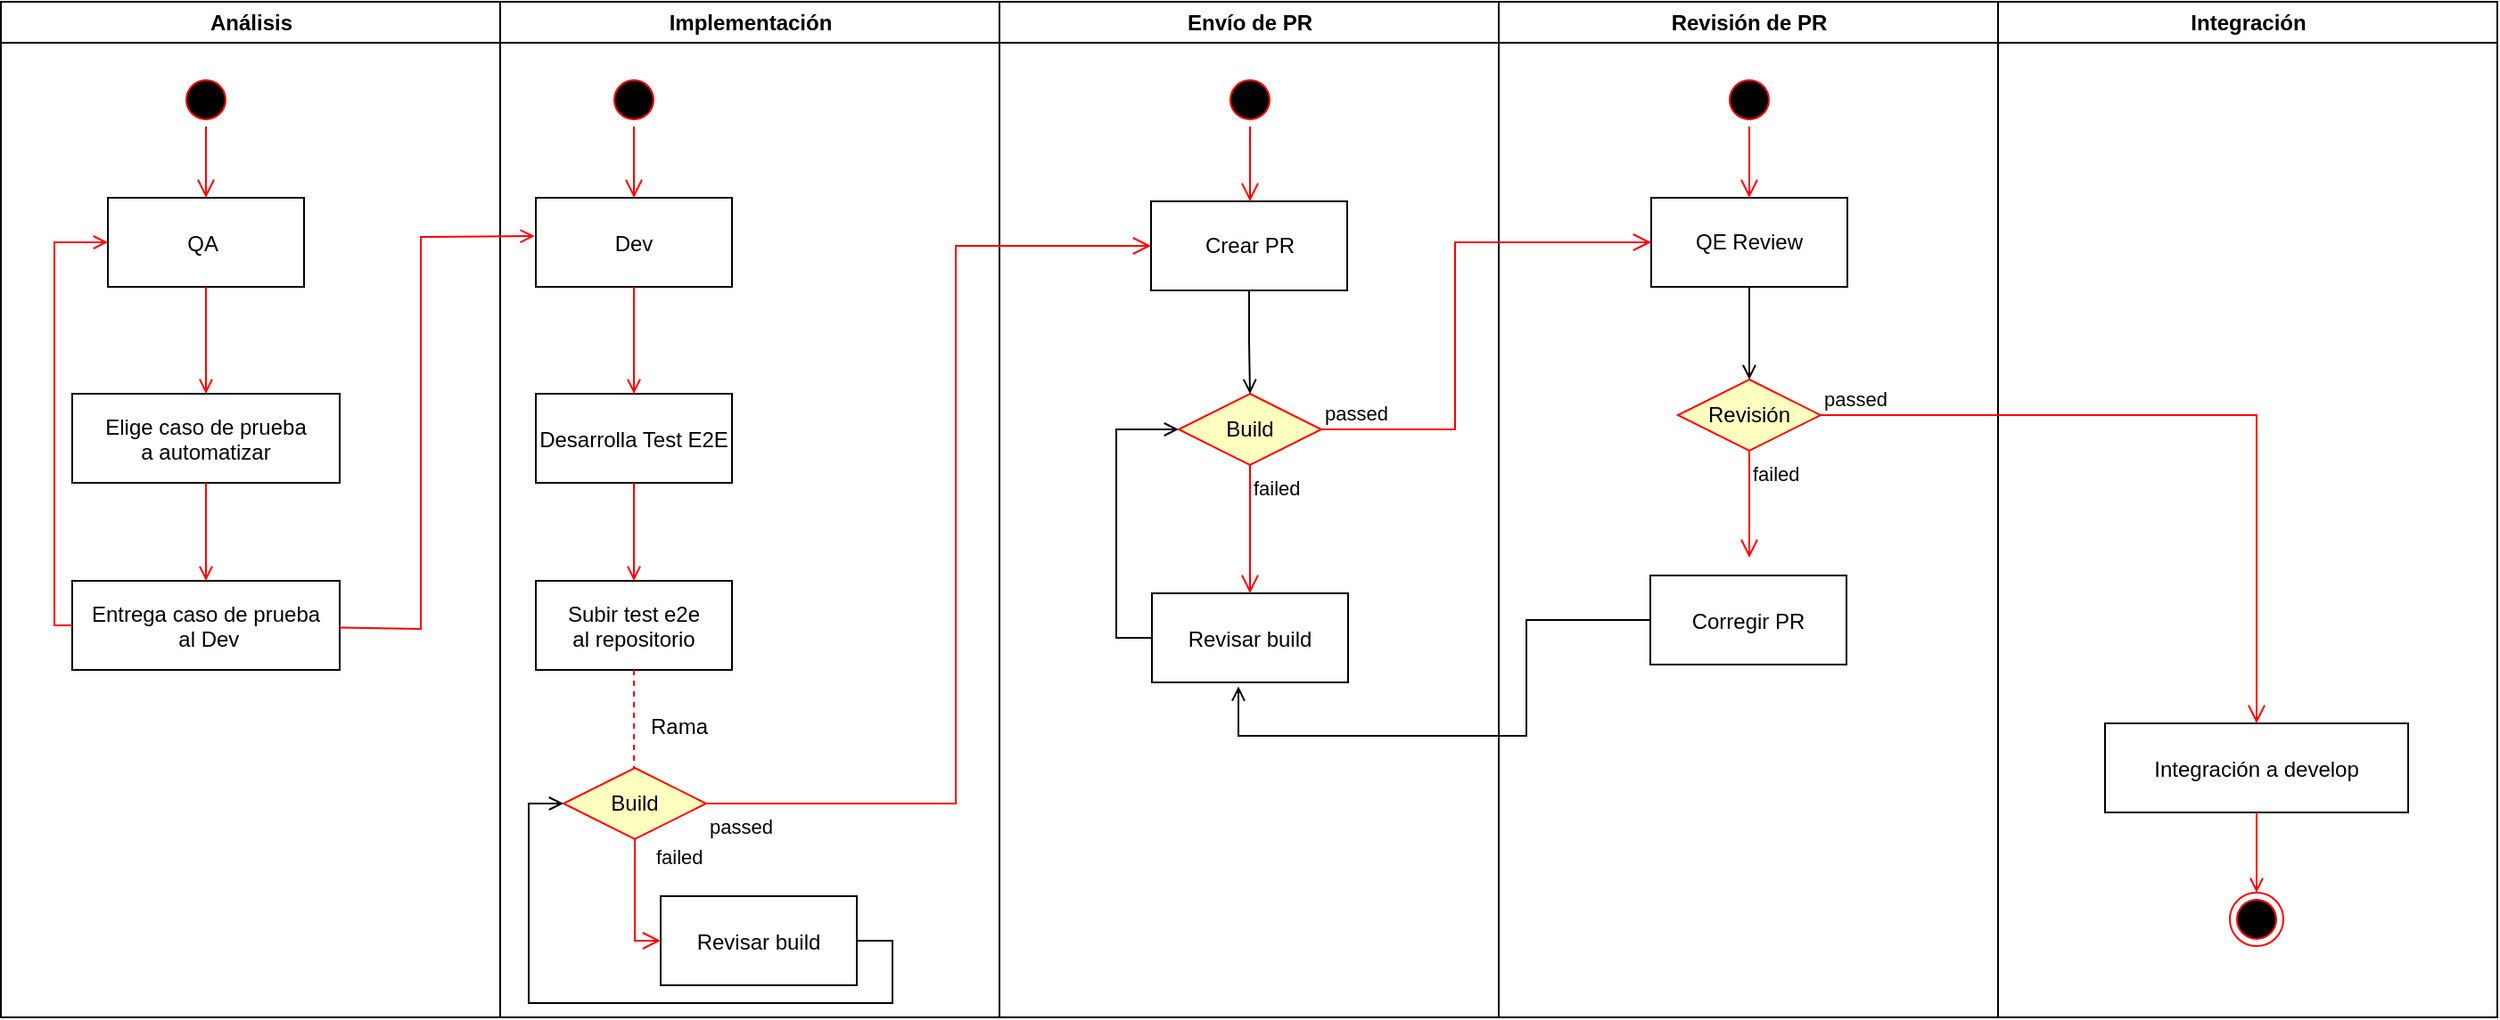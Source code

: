 <mxfile version="26.2.10">
  <diagram name="Page-1" id="e7e014a7-5840-1c2e-5031-d8a46d1fe8dd">
    <mxGraphModel dx="1569" dy="929" grid="1" gridSize="10" guides="1" tooltips="1" connect="1" arrows="1" fold="1" page="1" pageScale="1" pageWidth="1169" pageHeight="826" background="none" math="0" shadow="0">
      <root>
        <mxCell id="0" />
        <mxCell id="1" parent="0" />
        <mxCell id="2" value="Análisis" style="swimlane;whiteSpace=wrap" parent="1" vertex="1">
          <mxGeometry x="164.5" y="128" width="280" height="570" as="geometry" />
        </mxCell>
        <mxCell id="5" value="" style="ellipse;shape=startState;fillColor=#000000;strokeColor=#ff0000;" parent="2" vertex="1">
          <mxGeometry x="100" y="40" width="30" height="30" as="geometry" />
        </mxCell>
        <mxCell id="6" value="" style="edgeStyle=elbowEdgeStyle;elbow=horizontal;verticalAlign=bottom;endArrow=open;endSize=8;strokeColor=#FF0000;endFill=1;rounded=0" parent="2" source="5" target="7" edge="1">
          <mxGeometry x="100" y="40" as="geometry">
            <mxPoint x="115" y="110" as="targetPoint" />
          </mxGeometry>
        </mxCell>
        <mxCell id="7" value="QA " style="" parent="2" vertex="1">
          <mxGeometry x="60" y="110" width="110" height="50" as="geometry" />
        </mxCell>
        <mxCell id="8" value="Elige caso de prueba&#xa;a automatizar" style="" parent="2" vertex="1">
          <mxGeometry x="40" y="220" width="150" height="50" as="geometry" />
        </mxCell>
        <mxCell id="9" value="" style="endArrow=open;strokeColor=#FF0000;endFill=1;rounded=0" parent="2" source="7" target="8" edge="1">
          <mxGeometry relative="1" as="geometry" />
        </mxCell>
        <mxCell id="10" value="Entrega caso de prueba&#xa; al Dev" style="" parent="2" vertex="1">
          <mxGeometry x="40" y="325" width="150" height="50" as="geometry" />
        </mxCell>
        <mxCell id="11" value="" style="endArrow=open;strokeColor=#FF0000;endFill=1;rounded=0" parent="2" source="8" target="10" edge="1">
          <mxGeometry relative="1" as="geometry" />
        </mxCell>
        <mxCell id="12" value="" style="edgeStyle=elbowEdgeStyle;elbow=horizontal;strokeColor=#FF0000;endArrow=open;endFill=1;rounded=0" parent="2" source="10" target="7" edge="1">
          <mxGeometry width="100" height="100" relative="1" as="geometry">
            <mxPoint x="160" y="290" as="sourcePoint" />
            <mxPoint x="260" y="190" as="targetPoint" />
            <Array as="points">
              <mxPoint x="30" y="250" />
            </Array>
          </mxGeometry>
        </mxCell>
        <mxCell id="3" value="Implementación" style="swimlane;whiteSpace=wrap" parent="1" vertex="1">
          <mxGeometry x="444.5" y="128" width="280" height="570" as="geometry" />
        </mxCell>
        <mxCell id="13" value="" style="ellipse;shape=startState;fillColor=#000000;strokeColor=#ff0000;" parent="3" vertex="1">
          <mxGeometry x="60" y="40" width="30" height="30" as="geometry" />
        </mxCell>
        <mxCell id="14" value="" style="edgeStyle=elbowEdgeStyle;elbow=horizontal;verticalAlign=bottom;endArrow=open;endSize=8;strokeColor=#FF0000;endFill=1;rounded=0" parent="3" source="13" target="15" edge="1">
          <mxGeometry x="40" y="20" as="geometry">
            <mxPoint x="55" y="90" as="targetPoint" />
          </mxGeometry>
        </mxCell>
        <mxCell id="15" value="Dev" style="" parent="3" vertex="1">
          <mxGeometry x="20" y="110" width="110" height="50" as="geometry" />
        </mxCell>
        <mxCell id="16" value="Desarrolla Test E2E" style="" parent="3" vertex="1">
          <mxGeometry x="20" y="220" width="110" height="50" as="geometry" />
        </mxCell>
        <mxCell id="17" value="" style="endArrow=open;strokeColor=#FF0000;endFill=1;rounded=0" parent="3" source="15" target="16" edge="1">
          <mxGeometry relative="1" as="geometry" />
        </mxCell>
        <mxCell id="18" value="Subir test e2e&#xa;al repositorio" style="" parent="3" vertex="1">
          <mxGeometry x="20" y="325" width="110" height="50" as="geometry" />
        </mxCell>
        <mxCell id="19" value="" style="endArrow=open;strokeColor=#FF0000;endFill=1;rounded=0" parent="3" source="16" target="18" edge="1">
          <mxGeometry relative="1" as="geometry" />
        </mxCell>
        <mxCell id="32" value="" style="endArrow=none;strokeColor=#FF0000;endFill=0;rounded=0;dashed=1;entryX=0.5;entryY=0;entryDx=0;entryDy=0;" parent="3" source="18" edge="1">
          <mxGeometry relative="1" as="geometry">
            <mxPoint x="75" y="432" as="targetPoint" />
          </mxGeometry>
        </mxCell>
        <mxCell id="yEFjHfxqGUTw6uSsKdyn-57" value="Build" style="rhombus;whiteSpace=wrap;html=1;fontColor=#000000;fillColor=#ffffc0;strokeColor=#ff0000;" vertex="1" parent="3">
          <mxGeometry x="35.5" y="430" width="80" height="40" as="geometry" />
        </mxCell>
        <mxCell id="yEFjHfxqGUTw6uSsKdyn-66" value="Rama" style="text;strokeColor=none;align=center;fillColor=none;html=1;verticalAlign=middle;whiteSpace=wrap;rounded=0;" vertex="1" parent="3">
          <mxGeometry x="70" y="392" width="60" height="30" as="geometry" />
        </mxCell>
        <mxCell id="yEFjHfxqGUTw6uSsKdyn-79" style="edgeStyle=orthogonalEdgeStyle;rounded=0;orthogonalLoop=1;jettySize=auto;html=1;exitX=1;exitY=0.5;exitDx=0;exitDy=0;entryX=0;entryY=0.5;entryDx=0;entryDy=0;endArrow=open;endFill=0;strokeColor=light-dark(#000000,#FF9090);" edge="1" parent="3" source="30" target="yEFjHfxqGUTw6uSsKdyn-57">
          <mxGeometry relative="1" as="geometry">
            <Array as="points">
              <mxPoint x="220" y="527" />
              <mxPoint x="220" y="562" />
              <mxPoint x="16" y="562" />
              <mxPoint x="16" y="450" />
            </Array>
          </mxGeometry>
        </mxCell>
        <mxCell id="30" value="Revisar build" style="" parent="3" vertex="1">
          <mxGeometry x="90" y="502" width="110" height="50" as="geometry" />
        </mxCell>
        <mxCell id="yEFjHfxqGUTw6uSsKdyn-58" value="failed" style="edgeStyle=orthogonalEdgeStyle;html=1;align=left;verticalAlign=bottom;endArrow=open;endSize=8;strokeColor=#ff0000;rounded=0;entryX=0;entryY=0.5;entryDx=0;entryDy=0;" edge="1" source="yEFjHfxqGUTw6uSsKdyn-57" parent="3" target="30">
          <mxGeometry x="-0.463" y="10" relative="1" as="geometry">
            <mxPoint x="65.5" y="542" as="targetPoint" />
            <Array as="points">
              <mxPoint x="76" y="527" />
            </Array>
            <mxPoint as="offset" />
          </mxGeometry>
        </mxCell>
        <mxCell id="4" value="Envío de PR" style="swimlane;whiteSpace=wrap" parent="1" vertex="1">
          <mxGeometry x="724.5" y="128" width="280" height="570" as="geometry" />
        </mxCell>
        <mxCell id="yEFjHfxqGUTw6uSsKdyn-77" style="edgeStyle=orthogonalEdgeStyle;rounded=0;orthogonalLoop=1;jettySize=auto;html=1;exitX=0;exitY=0.5;exitDx=0;exitDy=0;entryX=0;entryY=0.5;entryDx=0;entryDy=0;strokeColor=light-dark(#000000,#FF9090);endArrow=open;endFill=0;" edge="1" parent="4" source="33" target="yEFjHfxqGUTw6uSsKdyn-67">
          <mxGeometry relative="1" as="geometry" />
        </mxCell>
        <mxCell id="33" value="Revisar build" style="" parent="4" vertex="1">
          <mxGeometry x="85.5" y="332" width="110" height="50" as="geometry" />
        </mxCell>
        <mxCell id="yEFjHfxqGUTw6uSsKdyn-78" style="edgeStyle=orthogonalEdgeStyle;rounded=0;orthogonalLoop=1;jettySize=auto;html=1;exitX=0.5;exitY=1;exitDx=0;exitDy=0;entryX=0.5;entryY=0;entryDx=0;entryDy=0;endArrow=open;endFill=0;strokeColor=light-dark(#000000,#FF9090);" edge="1" parent="4" source="yEFjHfxqGUTw6uSsKdyn-63" target="yEFjHfxqGUTw6uSsKdyn-67">
          <mxGeometry relative="1" as="geometry" />
        </mxCell>
        <mxCell id="yEFjHfxqGUTw6uSsKdyn-63" value="Crear PR" style="html=1;whiteSpace=wrap;" vertex="1" parent="4">
          <mxGeometry x="85" y="112" width="110" height="50" as="geometry" />
        </mxCell>
        <mxCell id="yEFjHfxqGUTw6uSsKdyn-64" value="" style="ellipse;html=1;shape=startState;fillColor=#000000;strokeColor=#ff0000;" vertex="1" parent="4">
          <mxGeometry x="125.5" y="40" width="30" height="30" as="geometry" />
        </mxCell>
        <mxCell id="yEFjHfxqGUTw6uSsKdyn-65" value="" style="edgeStyle=orthogonalEdgeStyle;html=1;verticalAlign=bottom;endArrow=open;endSize=8;strokeColor=#ff0000;rounded=0;" edge="1" source="yEFjHfxqGUTw6uSsKdyn-64" parent="4">
          <mxGeometry relative="1" as="geometry">
            <mxPoint x="140.5" y="112" as="targetPoint" />
          </mxGeometry>
        </mxCell>
        <mxCell id="yEFjHfxqGUTw6uSsKdyn-67" value="Build" style="rhombus;whiteSpace=wrap;html=1;fontColor=#000000;fillColor=#ffffc0;strokeColor=#ff0000;" vertex="1" parent="4">
          <mxGeometry x="100.5" y="220" width="80" height="40" as="geometry" />
        </mxCell>
        <mxCell id="yEFjHfxqGUTw6uSsKdyn-69" value="failed" style="edgeStyle=orthogonalEdgeStyle;html=1;align=left;verticalAlign=top;endArrow=open;endSize=8;strokeColor=#ff0000;rounded=0;entryX=0.5;entryY=0;entryDx=0;entryDy=0;" edge="1" source="yEFjHfxqGUTw6uSsKdyn-67" parent="4" target="33">
          <mxGeometry x="-1" relative="1" as="geometry">
            <mxPoint x="140.5" y="320" as="targetPoint" />
          </mxGeometry>
        </mxCell>
        <mxCell id="20" value="" style="endArrow=open;strokeColor=#FF0000;endFill=1;rounded=0;entryX=-0.006;entryY=0.43;entryDx=0;entryDy=0;entryPerimeter=0;" parent="1" source="10" target="15" edge="1">
          <mxGeometry relative="1" as="geometry">
            <mxPoint x="430" y="505.625" as="targetPoint" />
            <Array as="points">
              <mxPoint x="400" y="480" />
              <mxPoint x="400" y="260" />
            </Array>
          </mxGeometry>
        </mxCell>
        <mxCell id="yEFjHfxqGUTw6uSsKdyn-41" value="Revisión de PR" style="swimlane;whiteSpace=wrap" vertex="1" parent="1">
          <mxGeometry x="1004.5" y="128" width="280" height="570" as="geometry" />
        </mxCell>
        <mxCell id="yEFjHfxqGUTw6uSsKdyn-42" value="Corregir PR" style="" vertex="1" parent="yEFjHfxqGUTw6uSsKdyn-41">
          <mxGeometry x="85" y="322" width="110" height="50" as="geometry" />
        </mxCell>
        <mxCell id="yEFjHfxqGUTw6uSsKdyn-73" value="" style="ellipse;html=1;shape=startState;fillColor=#000000;strokeColor=#ff0000;" vertex="1" parent="yEFjHfxqGUTw6uSsKdyn-41">
          <mxGeometry x="125.5" y="40" width="30" height="30" as="geometry" />
        </mxCell>
        <mxCell id="yEFjHfxqGUTw6uSsKdyn-74" value="" style="edgeStyle=orthogonalEdgeStyle;html=1;verticalAlign=bottom;endArrow=open;endSize=8;strokeColor=#ff0000;rounded=0;entryX=0.5;entryY=0;entryDx=0;entryDy=0;" edge="1" source="yEFjHfxqGUTw6uSsKdyn-73" parent="yEFjHfxqGUTw6uSsKdyn-41" target="yEFjHfxqGUTw6uSsKdyn-75">
          <mxGeometry relative="1" as="geometry">
            <mxPoint x="140.5" y="130" as="targetPoint" />
          </mxGeometry>
        </mxCell>
        <mxCell id="yEFjHfxqGUTw6uSsKdyn-83" style="edgeStyle=orthogonalEdgeStyle;rounded=0;orthogonalLoop=1;jettySize=auto;html=1;exitX=0.5;exitY=1;exitDx=0;exitDy=0;entryX=0.5;entryY=0;entryDx=0;entryDy=0;strokeColor=light-dark(#000000,#FF9090);endArrow=open;endFill=0;" edge="1" parent="yEFjHfxqGUTw6uSsKdyn-41" source="yEFjHfxqGUTw6uSsKdyn-75" target="yEFjHfxqGUTw6uSsKdyn-80">
          <mxGeometry relative="1" as="geometry" />
        </mxCell>
        <mxCell id="yEFjHfxqGUTw6uSsKdyn-75" value="QE Review" style="html=1;whiteSpace=wrap;" vertex="1" parent="yEFjHfxqGUTw6uSsKdyn-41">
          <mxGeometry x="85.5" y="110" width="110" height="50" as="geometry" />
        </mxCell>
        <mxCell id="yEFjHfxqGUTw6uSsKdyn-80" value="Revisión" style="rhombus;whiteSpace=wrap;html=1;fontColor=#000000;fillColor=#ffffc0;strokeColor=#ff0000;" vertex="1" parent="yEFjHfxqGUTw6uSsKdyn-41">
          <mxGeometry x="100.5" y="212" width="80" height="40" as="geometry" />
        </mxCell>
        <mxCell id="yEFjHfxqGUTw6uSsKdyn-82" value="failed" style="edgeStyle=orthogonalEdgeStyle;html=1;align=left;verticalAlign=top;endArrow=open;endSize=8;strokeColor=#ff0000;rounded=0;" edge="1" source="yEFjHfxqGUTw6uSsKdyn-80" parent="yEFjHfxqGUTw6uSsKdyn-41">
          <mxGeometry x="-1" relative="1" as="geometry">
            <mxPoint x="140.5" y="312" as="targetPoint" />
          </mxGeometry>
        </mxCell>
        <mxCell id="yEFjHfxqGUTw6uSsKdyn-47" value="Integración" style="swimlane;whiteSpace=wrap" vertex="1" parent="1">
          <mxGeometry x="1284.5" y="128" width="280" height="570" as="geometry" />
        </mxCell>
        <mxCell id="yEFjHfxqGUTw6uSsKdyn-48" value="Integración a develop" style="" vertex="1" parent="yEFjHfxqGUTw6uSsKdyn-47">
          <mxGeometry x="60" y="405" width="170" height="50" as="geometry" />
        </mxCell>
        <mxCell id="yEFjHfxqGUTw6uSsKdyn-51" value="" style="ellipse;shape=endState;fillColor=#000000;strokeColor=#ff0000" vertex="1" parent="yEFjHfxqGUTw6uSsKdyn-47">
          <mxGeometry x="130" y="500" width="30" height="30" as="geometry" />
        </mxCell>
        <mxCell id="yEFjHfxqGUTw6uSsKdyn-52" value="" style="endArrow=open;strokeColor=#FF0000;endFill=1;rounded=0" edge="1" parent="yEFjHfxqGUTw6uSsKdyn-47" source="yEFjHfxqGUTw6uSsKdyn-48" target="yEFjHfxqGUTw6uSsKdyn-51">
          <mxGeometry relative="1" as="geometry" />
        </mxCell>
        <mxCell id="yEFjHfxqGUTw6uSsKdyn-59" value="passed" style="edgeStyle=orthogonalEdgeStyle;html=1;align=left;verticalAlign=top;endArrow=open;endSize=8;strokeColor=#ff0000;rounded=0;entryX=0;entryY=0.5;entryDx=0;entryDy=0;" edge="1" source="yEFjHfxqGUTw6uSsKdyn-57" parent="1" target="yEFjHfxqGUTw6uSsKdyn-63">
          <mxGeometry x="-1" relative="1" as="geometry">
            <mxPoint x="760" y="260" as="targetPoint" />
            <Array as="points">
              <mxPoint x="700" y="578" />
              <mxPoint x="700" y="265" />
            </Array>
            <mxPoint as="offset" />
          </mxGeometry>
        </mxCell>
        <mxCell id="yEFjHfxqGUTw6uSsKdyn-68" value="passed" style="edgeStyle=orthogonalEdgeStyle;html=1;align=left;verticalAlign=bottom;endArrow=open;endSize=8;strokeColor=#FF0000;rounded=0;entryX=0;entryY=0.5;entryDx=0;entryDy=0;" edge="1" source="yEFjHfxqGUTw6uSsKdyn-67" parent="1" target="yEFjHfxqGUTw6uSsKdyn-75">
          <mxGeometry x="-1" relative="1" as="geometry">
            <mxPoint x="1005" y="368" as="targetPoint" />
            <Array as="points">
              <mxPoint x="980" y="368" />
              <mxPoint x="980" y="263" />
            </Array>
          </mxGeometry>
        </mxCell>
        <mxCell id="yEFjHfxqGUTw6uSsKdyn-84" style="edgeStyle=orthogonalEdgeStyle;rounded=0;orthogonalLoop=1;jettySize=auto;html=1;exitX=0;exitY=0.5;exitDx=0;exitDy=0;entryX=0.441;entryY=1.046;entryDx=0;entryDy=0;strokeColor=light-dark(#000000,#FF9090);endArrow=open;endFill=0;entryPerimeter=0;" edge="1" parent="1" source="yEFjHfxqGUTw6uSsKdyn-42" target="33">
          <mxGeometry relative="1" as="geometry">
            <Array as="points">
              <mxPoint x="1020" y="475" />
              <mxPoint x="1020" y="540" />
              <mxPoint x="859" y="540" />
            </Array>
          </mxGeometry>
        </mxCell>
        <mxCell id="yEFjHfxqGUTw6uSsKdyn-81" value="passed" style="edgeStyle=orthogonalEdgeStyle;html=1;align=left;verticalAlign=bottom;endArrow=open;endSize=8;strokeColor=#ff0000;rounded=0;entryX=0.5;entryY=0;entryDx=0;entryDy=0;" edge="1" source="yEFjHfxqGUTw6uSsKdyn-80" parent="1" target="yEFjHfxqGUTw6uSsKdyn-48">
          <mxGeometry x="-1" relative="1" as="geometry">
            <mxPoint x="1285" y="360" as="targetPoint" />
          </mxGeometry>
        </mxCell>
      </root>
    </mxGraphModel>
  </diagram>
</mxfile>
